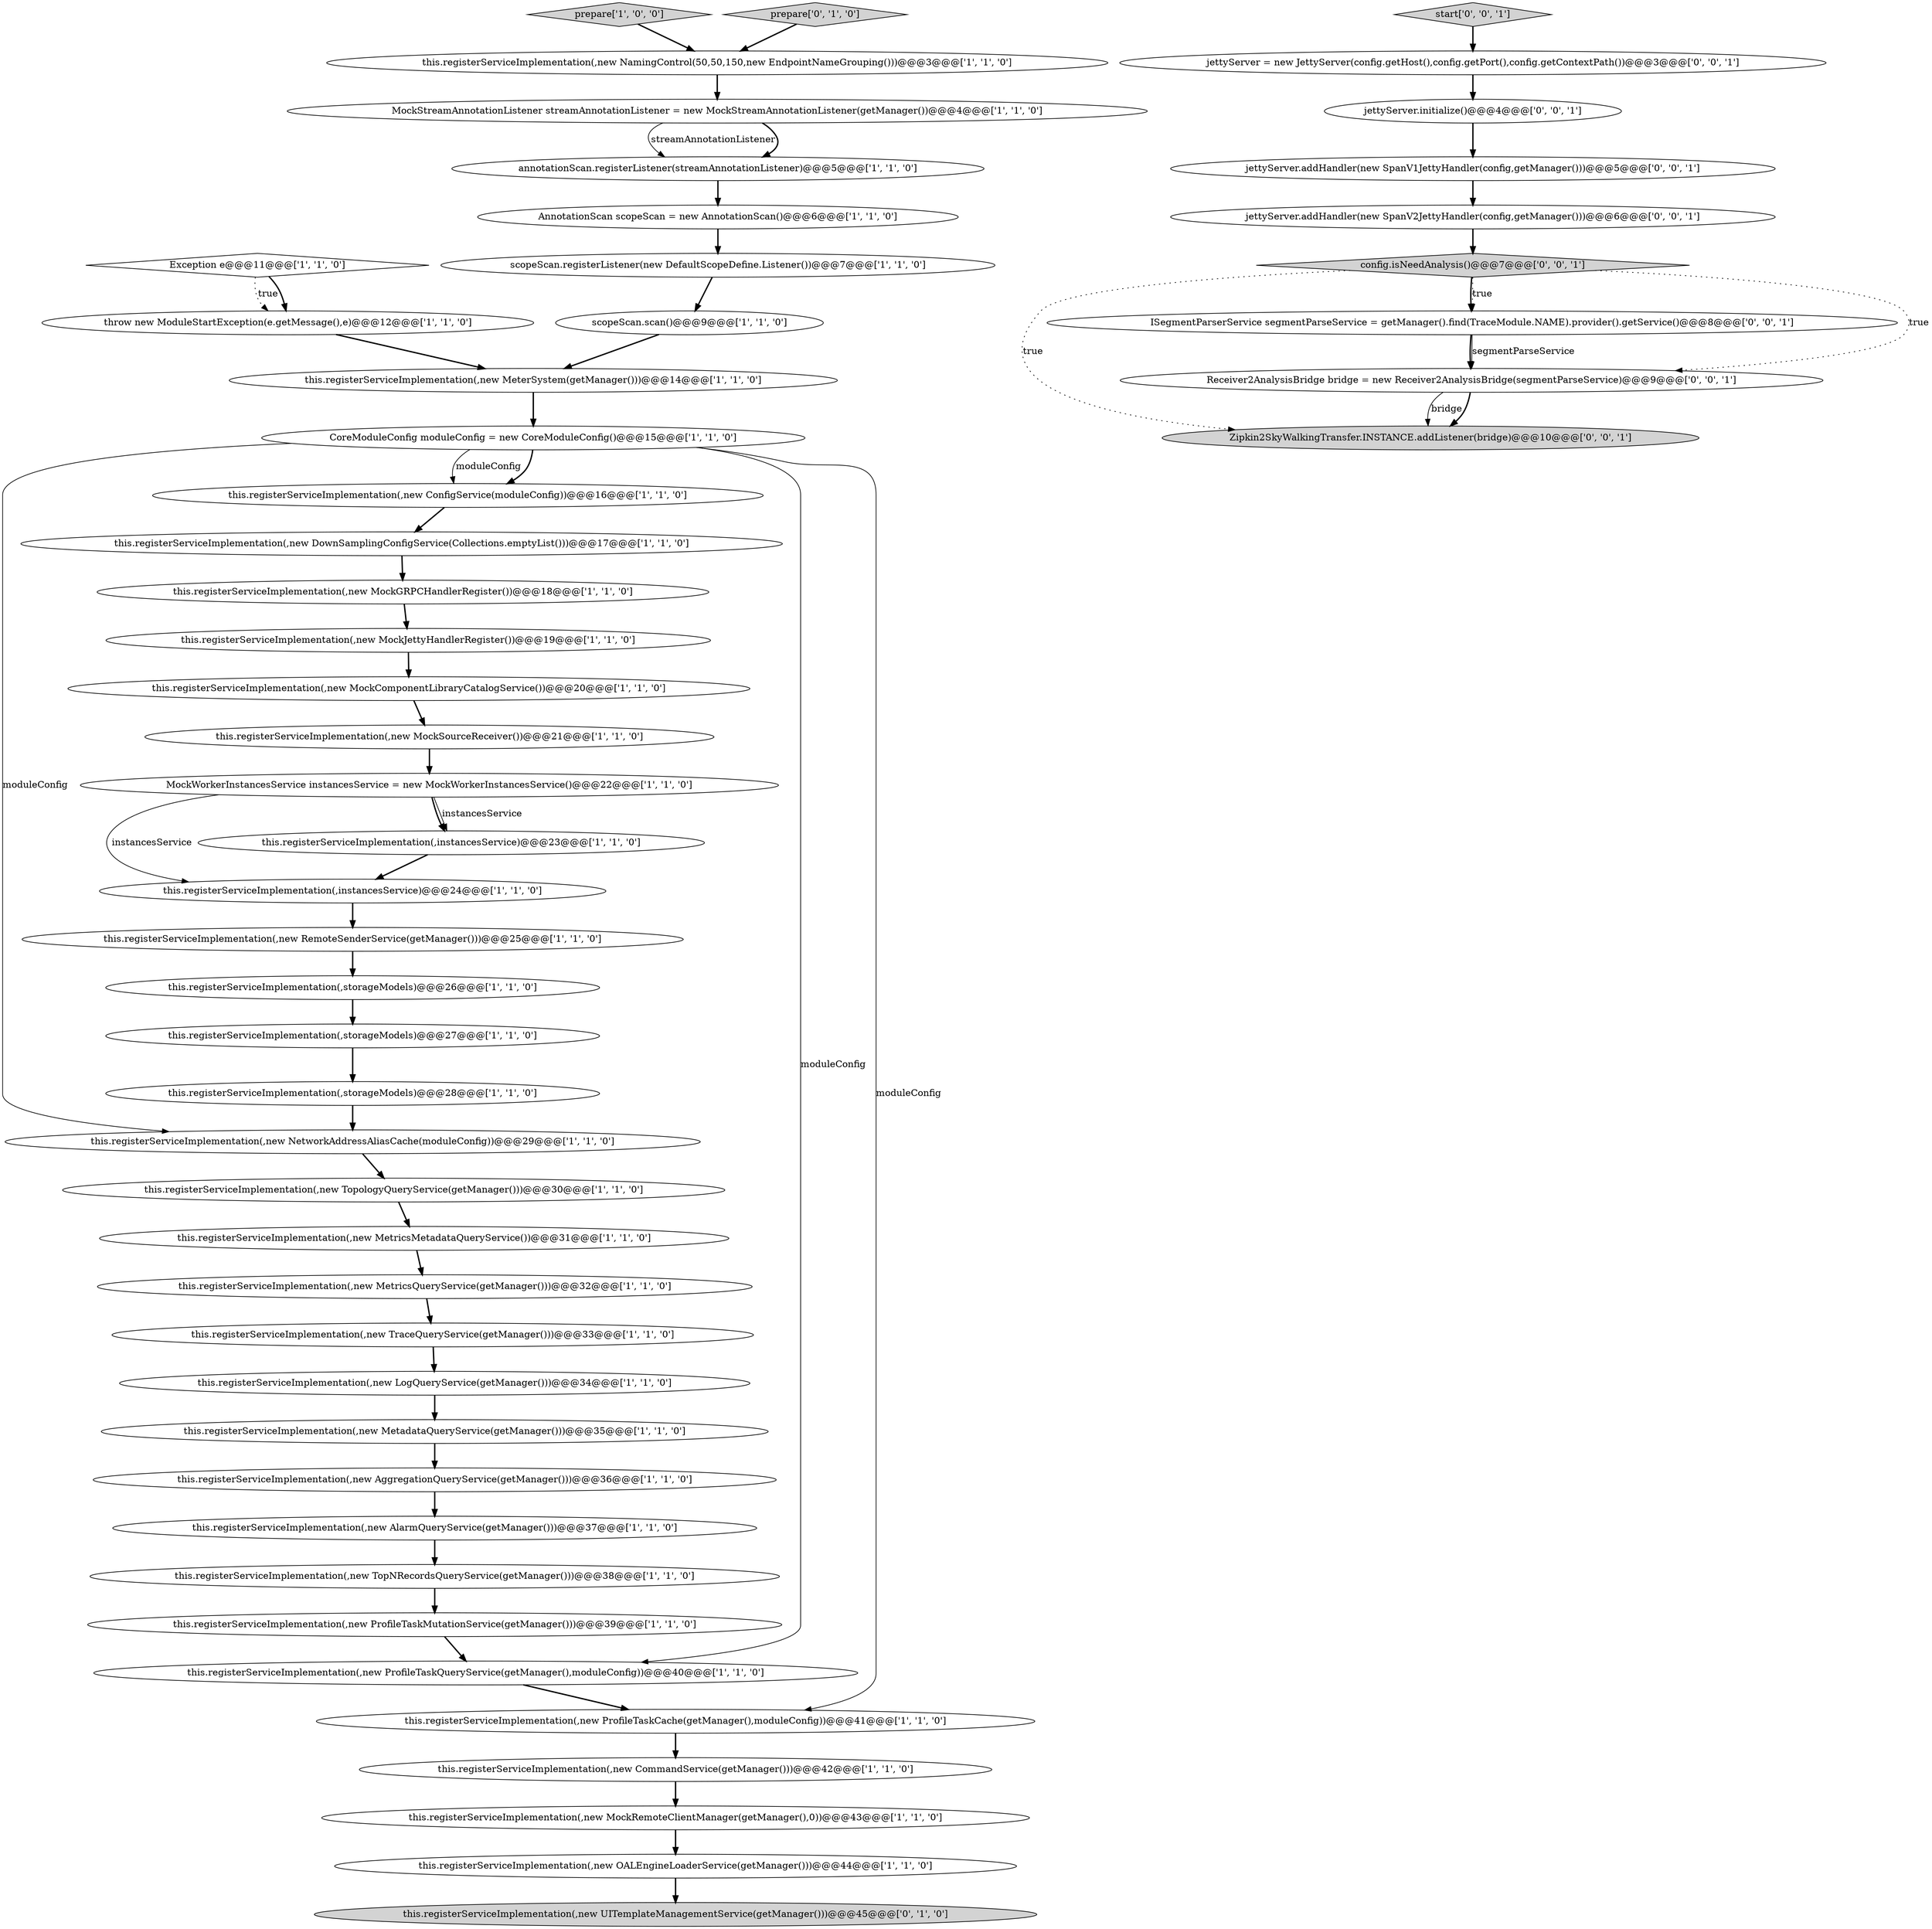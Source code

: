 digraph {
16 [style = filled, label = "this.registerServiceImplementation(,new RemoteSenderService(getManager()))@@@25@@@['1', '1', '0']", fillcolor = white, shape = ellipse image = "AAA0AAABBB1BBB"];
5 [style = filled, label = "this.registerServiceImplementation(,new CommandService(getManager()))@@@42@@@['1', '1', '0']", fillcolor = white, shape = ellipse image = "AAA0AAABBB1BBB"];
37 [style = filled, label = "this.registerServiceImplementation(,storageModels)@@@26@@@['1', '1', '0']", fillcolor = white, shape = ellipse image = "AAA0AAABBB1BBB"];
24 [style = filled, label = "MockWorkerInstancesService instancesService = new MockWorkerInstancesService()@@@22@@@['1', '1', '0']", fillcolor = white, shape = ellipse image = "AAA0AAABBB1BBB"];
30 [style = filled, label = "this.registerServiceImplementation(,new DownSamplingConfigService(Collections.emptyList()))@@@17@@@['1', '1', '0']", fillcolor = white, shape = ellipse image = "AAA0AAABBB1BBB"];
32 [style = filled, label = "this.registerServiceImplementation(,new MockSourceReceiver())@@@21@@@['1', '1', '0']", fillcolor = white, shape = ellipse image = "AAA0AAABBB1BBB"];
4 [style = filled, label = "this.registerServiceImplementation(,instancesService)@@@23@@@['1', '1', '0']", fillcolor = white, shape = ellipse image = "AAA0AAABBB1BBB"];
21 [style = filled, label = "this.registerServiceImplementation(,new AggregationQueryService(getManager()))@@@36@@@['1', '1', '0']", fillcolor = white, shape = ellipse image = "AAA0AAABBB1BBB"];
45 [style = filled, label = "jettyServer.initialize()@@@4@@@['0', '0', '1']", fillcolor = white, shape = ellipse image = "AAA0AAABBB3BBB"];
8 [style = filled, label = "throw new ModuleStartException(e.getMessage(),e)@@@12@@@['1', '1', '0']", fillcolor = white, shape = ellipse image = "AAA0AAABBB1BBB"];
19 [style = filled, label = "this.registerServiceImplementation(,new MetricsQueryService(getManager()))@@@32@@@['1', '1', '0']", fillcolor = white, shape = ellipse image = "AAA0AAABBB1BBB"];
47 [style = filled, label = "Zipkin2SkyWalkingTransfer.INSTANCE.addListener(bridge)@@@10@@@['0', '0', '1']", fillcolor = lightgray, shape = ellipse image = "AAA0AAABBB3BBB"];
39 [style = filled, label = "this.registerServiceImplementation(,new TraceQueryService(getManager()))@@@33@@@['1', '1', '0']", fillcolor = white, shape = ellipse image = "AAA0AAABBB1BBB"];
13 [style = filled, label = "prepare['1', '0', '0']", fillcolor = lightgray, shape = diamond image = "AAA0AAABBB1BBB"];
20 [style = filled, label = "this.registerServiceImplementation(,new MockGRPCHandlerRegister())@@@18@@@['1', '1', '0']", fillcolor = white, shape = ellipse image = "AAA0AAABBB1BBB"];
34 [style = filled, label = "this.registerServiceImplementation(,new NetworkAddressAliasCache(moduleConfig))@@@29@@@['1', '1', '0']", fillcolor = white, shape = ellipse image = "AAA0AAABBB1BBB"];
36 [style = filled, label = "MockStreamAnnotationListener streamAnnotationListener = new MockStreamAnnotationListener(getManager())@@@4@@@['1', '1', '0']", fillcolor = white, shape = ellipse image = "AAA0AAABBB1BBB"];
41 [style = filled, label = "this.registerServiceImplementation(,new UITemplateManagementService(getManager()))@@@45@@@['0', '1', '0']", fillcolor = lightgray, shape = ellipse image = "AAA1AAABBB2BBB"];
23 [style = filled, label = "this.registerServiceImplementation(,new MockRemoteClientManager(getManager(),0))@@@43@@@['1', '1', '0']", fillcolor = white, shape = ellipse image = "AAA0AAABBB1BBB"];
9 [style = filled, label = "this.registerServiceImplementation(,new NamingControl(50,50,150,new EndpointNameGrouping()))@@@3@@@['1', '1', '0']", fillcolor = white, shape = ellipse image = "AAA0AAABBB1BBB"];
29 [style = filled, label = "this.registerServiceImplementation(,new MetadataQueryService(getManager()))@@@35@@@['1', '1', '0']", fillcolor = white, shape = ellipse image = "AAA0AAABBB1BBB"];
48 [style = filled, label = "jettyServer.addHandler(new SpanV1JettyHandler(config,getManager()))@@@5@@@['0', '0', '1']", fillcolor = white, shape = ellipse image = "AAA0AAABBB3BBB"];
49 [style = filled, label = "config.isNeedAnalysis()@@@7@@@['0', '0', '1']", fillcolor = lightgray, shape = diamond image = "AAA0AAABBB3BBB"];
12 [style = filled, label = "this.registerServiceImplementation(,new AlarmQueryService(getManager()))@@@37@@@['1', '1', '0']", fillcolor = white, shape = ellipse image = "AAA0AAABBB1BBB"];
11 [style = filled, label = "this.registerServiceImplementation(,new LogQueryService(getManager()))@@@34@@@['1', '1', '0']", fillcolor = white, shape = ellipse image = "AAA0AAABBB1BBB"];
28 [style = filled, label = "this.registerServiceImplementation(,new ConfigService(moduleConfig))@@@16@@@['1', '1', '0']", fillcolor = white, shape = ellipse image = "AAA0AAABBB1BBB"];
3 [style = filled, label = "this.registerServiceImplementation(,storageModels)@@@28@@@['1', '1', '0']", fillcolor = white, shape = ellipse image = "AAA0AAABBB1BBB"];
2 [style = filled, label = "this.registerServiceImplementation(,new ProfileTaskCache(getManager(),moduleConfig))@@@41@@@['1', '1', '0']", fillcolor = white, shape = ellipse image = "AAA0AAABBB1BBB"];
38 [style = filled, label = "this.registerServiceImplementation(,new ProfileTaskQueryService(getManager(),moduleConfig))@@@40@@@['1', '1', '0']", fillcolor = white, shape = ellipse image = "AAA0AAABBB1BBB"];
25 [style = filled, label = "this.registerServiceImplementation(,new MockJettyHandlerRegister())@@@19@@@['1', '1', '0']", fillcolor = white, shape = ellipse image = "AAA0AAABBB1BBB"];
26 [style = filled, label = "scopeScan.scan()@@@9@@@['1', '1', '0']", fillcolor = white, shape = ellipse image = "AAA0AAABBB1BBB"];
46 [style = filled, label = "jettyServer = new JettyServer(config.getHost(),config.getPort(),config.getContextPath())@@@3@@@['0', '0', '1']", fillcolor = white, shape = ellipse image = "AAA0AAABBB3BBB"];
0 [style = filled, label = "this.registerServiceImplementation(,storageModels)@@@27@@@['1', '1', '0']", fillcolor = white, shape = ellipse image = "AAA0AAABBB1BBB"];
42 [style = filled, label = "ISegmentParserService segmentParseService = getManager().find(TraceModule.NAME).provider().getService()@@@8@@@['0', '0', '1']", fillcolor = white, shape = ellipse image = "AAA0AAABBB3BBB"];
44 [style = filled, label = "start['0', '0', '1']", fillcolor = lightgray, shape = diamond image = "AAA0AAABBB3BBB"];
17 [style = filled, label = "AnnotationScan scopeScan = new AnnotationScan()@@@6@@@['1', '1', '0']", fillcolor = white, shape = ellipse image = "AAA0AAABBB1BBB"];
27 [style = filled, label = "CoreModuleConfig moduleConfig = new CoreModuleConfig()@@@15@@@['1', '1', '0']", fillcolor = white, shape = ellipse image = "AAA0AAABBB1BBB"];
40 [style = filled, label = "prepare['0', '1', '0']", fillcolor = lightgray, shape = diamond image = "AAA0AAABBB2BBB"];
10 [style = filled, label = "this.registerServiceImplementation(,new TopNRecordsQueryService(getManager()))@@@38@@@['1', '1', '0']", fillcolor = white, shape = ellipse image = "AAA0AAABBB1BBB"];
35 [style = filled, label = "Exception e@@@11@@@['1', '1', '0']", fillcolor = white, shape = diamond image = "AAA0AAABBB1BBB"];
18 [style = filled, label = "this.registerServiceImplementation(,instancesService)@@@24@@@['1', '1', '0']", fillcolor = white, shape = ellipse image = "AAA0AAABBB1BBB"];
31 [style = filled, label = "this.registerServiceImplementation(,new MockComponentLibraryCatalogService())@@@20@@@['1', '1', '0']", fillcolor = white, shape = ellipse image = "AAA0AAABBB1BBB"];
7 [style = filled, label = "this.registerServiceImplementation(,new ProfileTaskMutationService(getManager()))@@@39@@@['1', '1', '0']", fillcolor = white, shape = ellipse image = "AAA0AAABBB1BBB"];
22 [style = filled, label = "scopeScan.registerListener(new DefaultScopeDefine.Listener())@@@7@@@['1', '1', '0']", fillcolor = white, shape = ellipse image = "AAA0AAABBB1BBB"];
14 [style = filled, label = "this.registerServiceImplementation(,new TopologyQueryService(getManager()))@@@30@@@['1', '1', '0']", fillcolor = white, shape = ellipse image = "AAA0AAABBB1BBB"];
43 [style = filled, label = "jettyServer.addHandler(new SpanV2JettyHandler(config,getManager()))@@@6@@@['0', '0', '1']", fillcolor = white, shape = ellipse image = "AAA0AAABBB3BBB"];
6 [style = filled, label = "this.registerServiceImplementation(,new MeterSystem(getManager()))@@@14@@@['1', '1', '0']", fillcolor = white, shape = ellipse image = "AAA0AAABBB1BBB"];
1 [style = filled, label = "this.registerServiceImplementation(,new MetricsMetadataQueryService())@@@31@@@['1', '1', '0']", fillcolor = white, shape = ellipse image = "AAA0AAABBB1BBB"];
15 [style = filled, label = "this.registerServiceImplementation(,new OALEngineLoaderService(getManager()))@@@44@@@['1', '1', '0']", fillcolor = white, shape = ellipse image = "AAA0AAABBB1BBB"];
50 [style = filled, label = "Receiver2AnalysisBridge bridge = new Receiver2AnalysisBridge(segmentParseService)@@@9@@@['0', '0', '1']", fillcolor = white, shape = ellipse image = "AAA0AAABBB3BBB"];
33 [style = filled, label = "annotationScan.registerListener(streamAnnotationListener)@@@5@@@['1', '1', '0']", fillcolor = white, shape = ellipse image = "AAA0AAABBB1BBB"];
19->39 [style = bold, label=""];
28->30 [style = bold, label=""];
26->6 [style = bold, label=""];
29->21 [style = bold, label=""];
11->29 [style = bold, label=""];
7->38 [style = bold, label=""];
36->33 [style = solid, label="streamAnnotationListener"];
43->49 [style = bold, label=""];
23->15 [style = bold, label=""];
44->46 [style = bold, label=""];
27->28 [style = bold, label=""];
45->48 [style = bold, label=""];
2->5 [style = bold, label=""];
50->47 [style = solid, label="bridge"];
50->47 [style = bold, label=""];
24->4 [style = bold, label=""];
16->37 [style = bold, label=""];
38->2 [style = bold, label=""];
33->17 [style = bold, label=""];
27->34 [style = solid, label="moduleConfig"];
35->8 [style = dotted, label="true"];
49->50 [style = dotted, label="true"];
24->4 [style = solid, label="instancesService"];
0->3 [style = bold, label=""];
8->6 [style = bold, label=""];
27->28 [style = solid, label="moduleConfig"];
42->50 [style = bold, label=""];
31->32 [style = bold, label=""];
21->12 [style = bold, label=""];
24->18 [style = solid, label="instancesService"];
6->27 [style = bold, label=""];
20->25 [style = bold, label=""];
37->0 [style = bold, label=""];
14->1 [style = bold, label=""];
9->36 [style = bold, label=""];
12->10 [style = bold, label=""];
30->20 [style = bold, label=""];
10->7 [style = bold, label=""];
46->45 [style = bold, label=""];
22->26 [style = bold, label=""];
5->23 [style = bold, label=""];
15->41 [style = bold, label=""];
18->16 [style = bold, label=""];
27->38 [style = solid, label="moduleConfig"];
49->42 [style = bold, label=""];
42->50 [style = solid, label="segmentParseService"];
1->19 [style = bold, label=""];
36->33 [style = bold, label=""];
40->9 [style = bold, label=""];
27->2 [style = solid, label="moduleConfig"];
25->31 [style = bold, label=""];
35->8 [style = bold, label=""];
17->22 [style = bold, label=""];
48->43 [style = bold, label=""];
13->9 [style = bold, label=""];
49->47 [style = dotted, label="true"];
34->14 [style = bold, label=""];
49->42 [style = dotted, label="true"];
3->34 [style = bold, label=""];
39->11 [style = bold, label=""];
4->18 [style = bold, label=""];
32->24 [style = bold, label=""];
}
